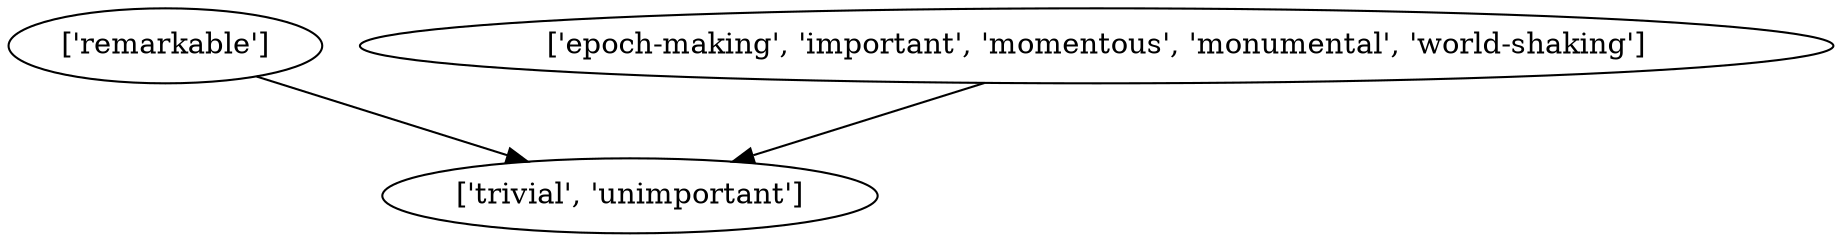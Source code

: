 strict digraph  {
	"['remarkable']" -> "['trivial', 'unimportant']";
	"['epoch-making', 'important', 'momentous', 'monumental', 'world-shaking']" -> "['trivial', 'unimportant']";
}
